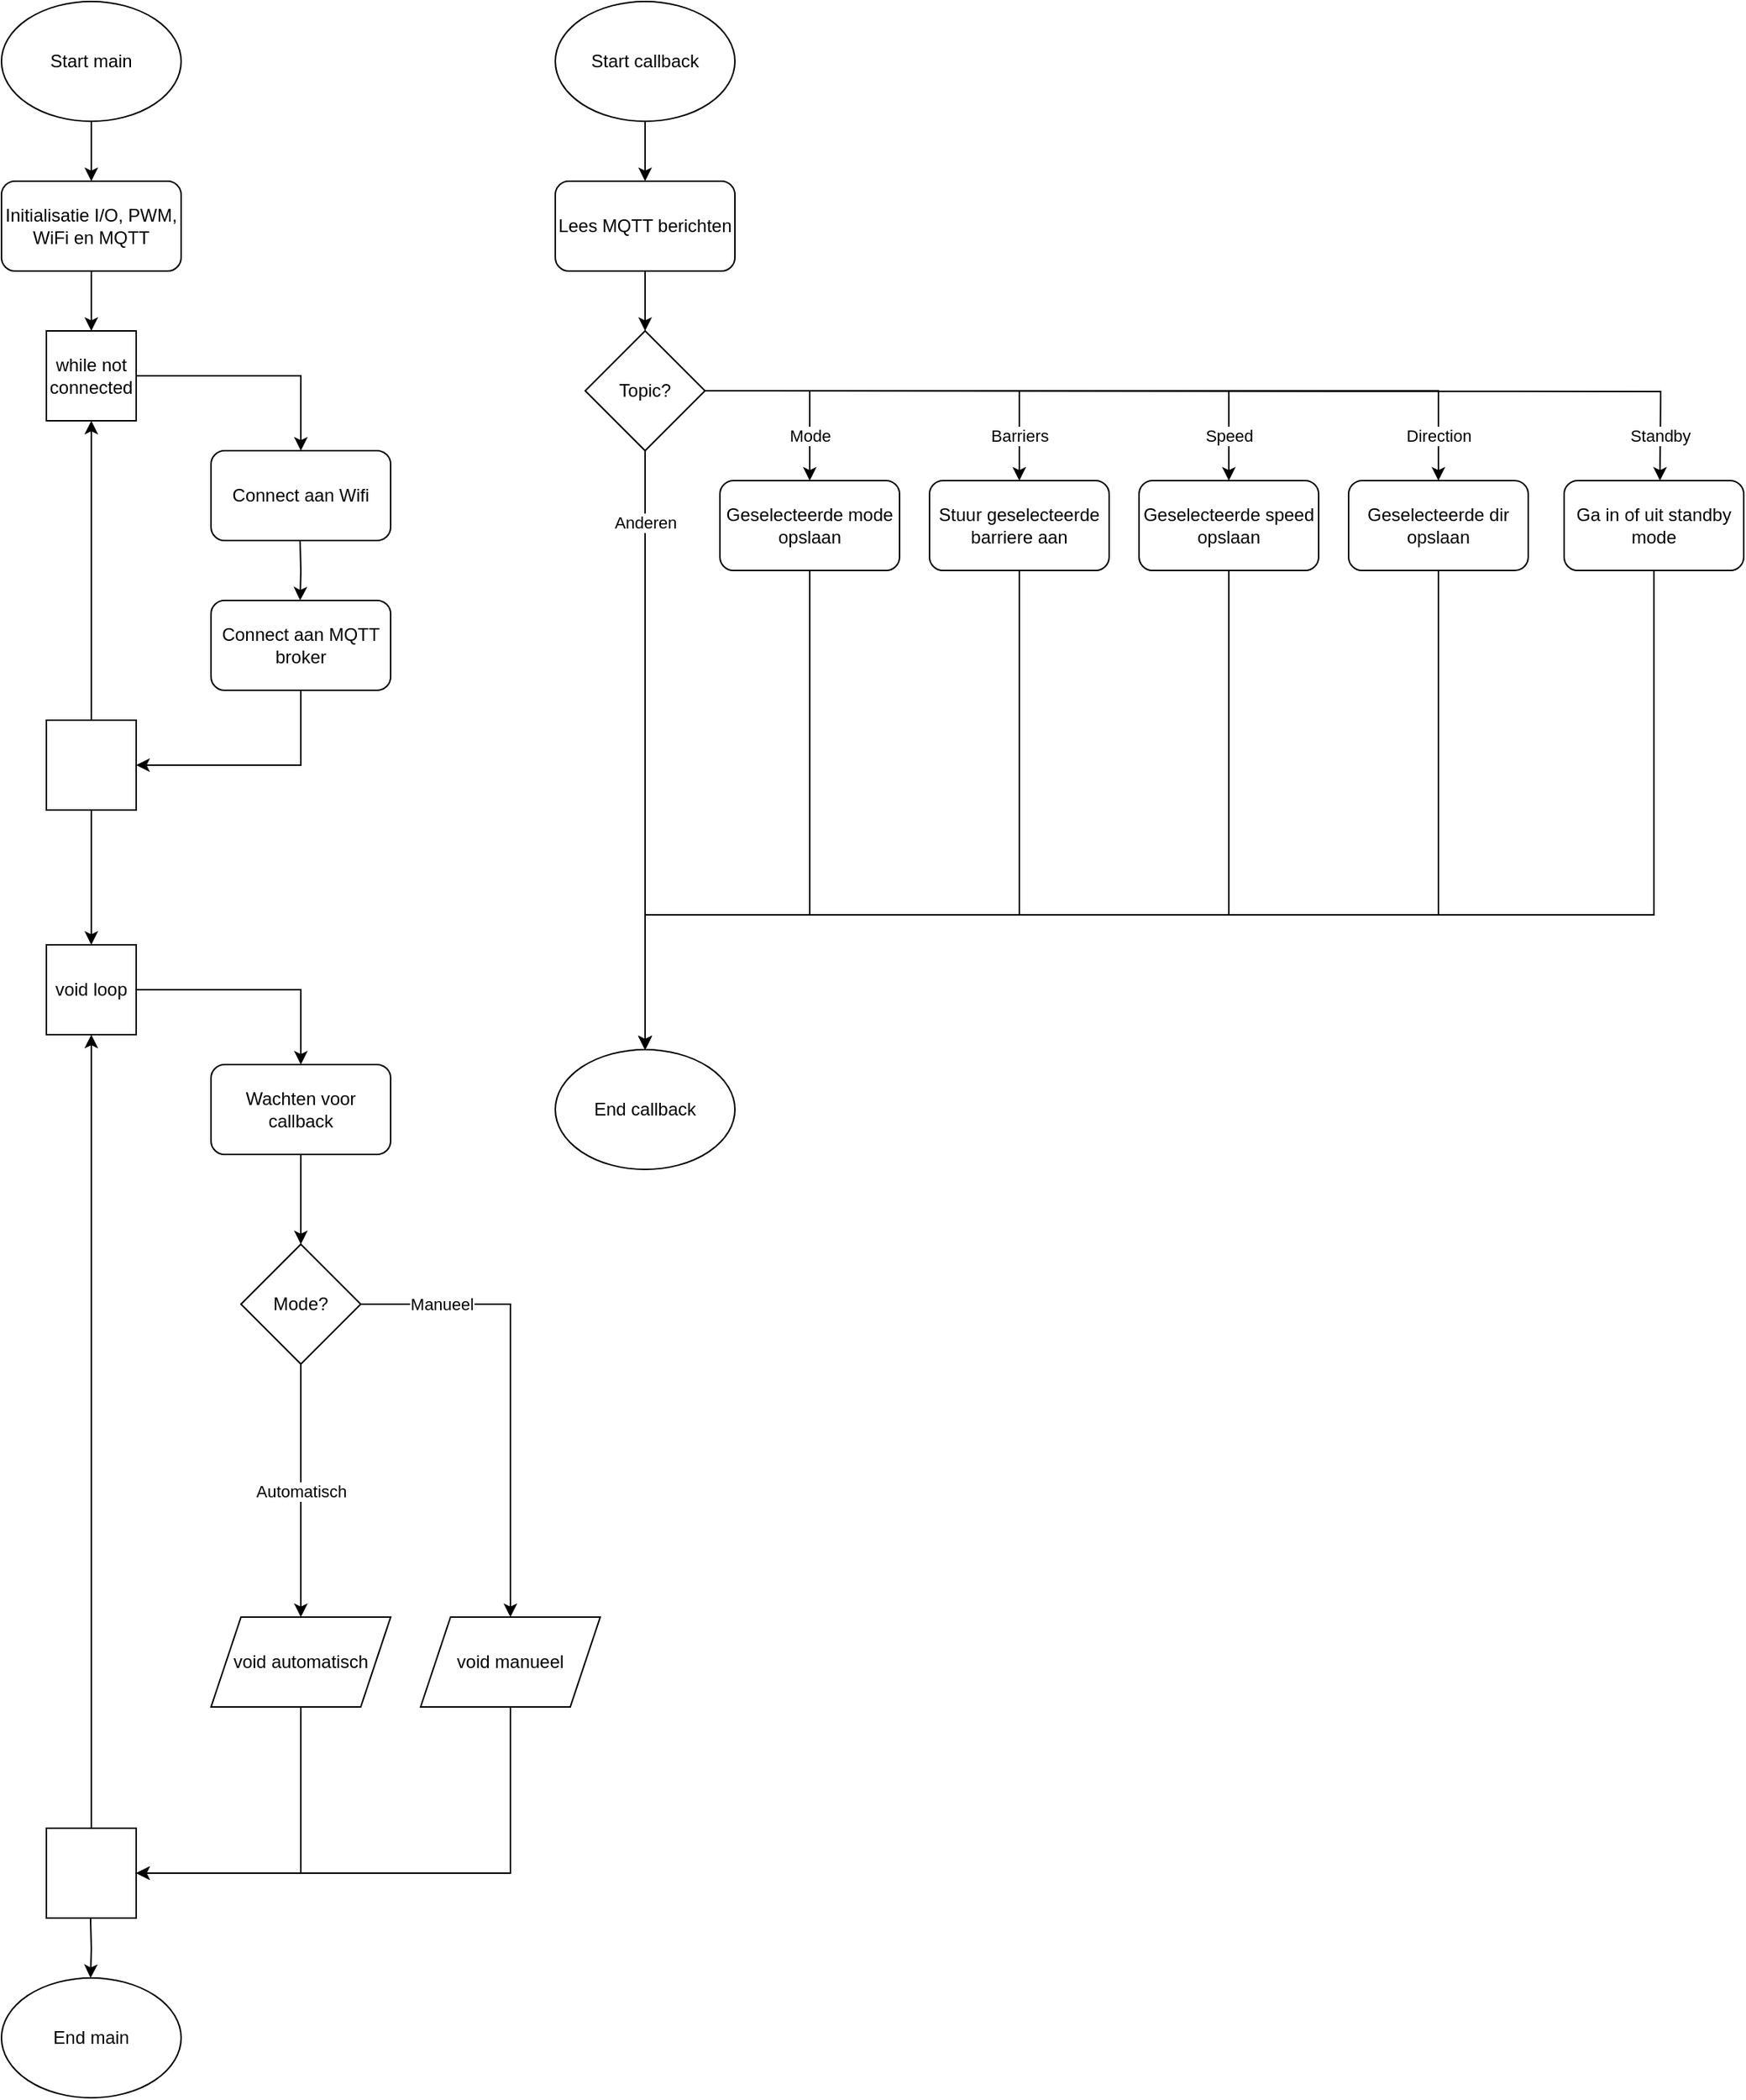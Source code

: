 <mxfile version="14.1.8" type="device"><diagram id="2Q1yZM73sKxI4LJeyjsi" name="Page-1"><mxGraphModel dx="2844" dy="1644" grid="1" gridSize="10" guides="1" tooltips="1" connect="1" arrows="1" fold="1" page="1" pageScale="1" pageWidth="827" pageHeight="1169" math="0" shadow="0"><root><mxCell id="0"/><mxCell id="1" parent="0"/><mxCell id="tX5n1rf3zJ3kDytU_nL9-3" value="" style="edgeStyle=orthogonalEdgeStyle;rounded=0;orthogonalLoop=1;jettySize=auto;html=1;" parent="1" source="tX5n1rf3zJ3kDytU_nL9-1" target="tX5n1rf3zJ3kDytU_nL9-2" edge="1"><mxGeometry relative="1" as="geometry"/></mxCell><mxCell id="tX5n1rf3zJ3kDytU_nL9-1" value="Start main" style="ellipse;whiteSpace=wrap;html=1;" parent="1" vertex="1"><mxGeometry x="80" y="90" width="120" height="80" as="geometry"/></mxCell><mxCell id="tX5n1rf3zJ3kDytU_nL9-20" value="" style="edgeStyle=orthogonalEdgeStyle;rounded=0;orthogonalLoop=1;jettySize=auto;html=1;" parent="1" source="tX5n1rf3zJ3kDytU_nL9-2" edge="1"><mxGeometry relative="1" as="geometry"><mxPoint x="140" y="310" as="targetPoint"/><Array as="points"/></mxGeometry></mxCell><mxCell id="tX5n1rf3zJ3kDytU_nL9-2" value="Initialisatie I/O, PWM, WiFi en MQTT" style="rounded=1;whiteSpace=wrap;html=1;" parent="1" vertex="1"><mxGeometry x="80" y="210" width="120" height="60" as="geometry"/></mxCell><mxCell id="tX5n1rf3zJ3kDytU_nL9-8" style="edgeStyle=orthogonalEdgeStyle;rounded=0;orthogonalLoop=1;jettySize=auto;html=1;exitX=1;exitY=0.5;exitDx=0;exitDy=0;entryX=0.5;entryY=0;entryDx=0;entryDy=0;" parent="1" source="tX5n1rf3zJ3kDytU_nL9-35" target="tX5n1rf3zJ3kDytU_nL9-6" edge="1"><mxGeometry relative="1" as="geometry"><mxPoint x="180" y="750" as="sourcePoint"/></mxGeometry></mxCell><mxCell id="1Iats_UuJrhe2Z9frpwK-9" style="edgeStyle=orthogonalEdgeStyle;rounded=0;orthogonalLoop=1;jettySize=auto;html=1;entryX=0.5;entryY=0;entryDx=0;entryDy=0;" edge="1" parent="1" source="tX5n1rf3zJ3kDytU_nL9-6" target="1Iats_UuJrhe2Z9frpwK-8"><mxGeometry relative="1" as="geometry"/></mxCell><mxCell id="tX5n1rf3zJ3kDytU_nL9-6" value="Wachten voor callback" style="rounded=1;whiteSpace=wrap;html=1;" parent="1" vertex="1"><mxGeometry x="220" y="800" width="120" height="60" as="geometry"/></mxCell><mxCell id="tX5n1rf3zJ3kDytU_nL9-33" value="" style="edgeStyle=orthogonalEdgeStyle;rounded=0;orthogonalLoop=1;jettySize=auto;html=1;exitX=0.5;exitY=0;exitDx=0;exitDy=0;entryX=0.5;entryY=1;entryDx=0;entryDy=0;" parent="1" source="tX5n1rf3zJ3kDytU_nL9-34" target="tX5n1rf3zJ3kDytU_nL9-35" edge="1"><mxGeometry relative="1" as="geometry"><mxPoint x="140" y="870" as="sourcePoint"/><mxPoint x="140" y="790" as="targetPoint"/></mxGeometry></mxCell><mxCell id="tX5n1rf3zJ3kDytU_nL9-11" value="End main" style="ellipse;whiteSpace=wrap;html=1;" parent="1" vertex="1"><mxGeometry x="80" y="1410" width="120" height="80" as="geometry"/></mxCell><mxCell id="tX5n1rf3zJ3kDytU_nL9-12" value="" style="edgeStyle=orthogonalEdgeStyle;rounded=0;orthogonalLoop=1;jettySize=auto;html=1;" parent="1" edge="1"><mxGeometry relative="1" as="geometry"><mxPoint x="139.5" y="1370" as="sourcePoint"/><mxPoint x="139.5" y="1410" as="targetPoint"/></mxGeometry></mxCell><mxCell id="tX5n1rf3zJ3kDytU_nL9-37" value="" style="edgeStyle=orthogonalEdgeStyle;rounded=0;orthogonalLoop=1;jettySize=auto;html=1;" parent="1" source="tX5n1rf3zJ3kDytU_nL9-14" target="tX5n1rf3zJ3kDytU_nL9-36" edge="1"><mxGeometry relative="1" as="geometry"/></mxCell><mxCell id="tX5n1rf3zJ3kDytU_nL9-14" value="Start callback" style="ellipse;whiteSpace=wrap;html=1;" parent="1" vertex="1"><mxGeometry x="450" y="90" width="120" height="80" as="geometry"/></mxCell><mxCell id="tX5n1rf3zJ3kDytU_nL9-15" style="edgeStyle=orthogonalEdgeStyle;rounded=0;orthogonalLoop=1;jettySize=auto;html=1;exitX=1;exitY=0.5;exitDx=0;exitDy=0;entryX=0.5;entryY=0;entryDx=0;entryDy=0;" parent="1" source="tX5n1rf3zJ3kDytU_nL9-26" target="tX5n1rf3zJ3kDytU_nL9-18" edge="1"><mxGeometry relative="1" as="geometry"><mxPoint x="180" y="340" as="sourcePoint"/></mxGeometry></mxCell><mxCell id="tX5n1rf3zJ3kDytU_nL9-18" value="Connect aan Wifi" style="rounded=1;whiteSpace=wrap;html=1;" parent="1" vertex="1"><mxGeometry x="220" y="390" width="120" height="60" as="geometry"/></mxCell><mxCell id="tX5n1rf3zJ3kDytU_nL9-77" style="edgeStyle=orthogonalEdgeStyle;rounded=0;orthogonalLoop=1;jettySize=auto;html=1;entryX=1;entryY=0.5;entryDx=0;entryDy=0;" parent="1" source="tX5n1rf3zJ3kDytU_nL9-21" target="tX5n1rf3zJ3kDytU_nL9-27" edge="1"><mxGeometry relative="1" as="geometry"><Array as="points"><mxPoint x="280" y="600"/></Array></mxGeometry></mxCell><mxCell id="tX5n1rf3zJ3kDytU_nL9-21" value="Connect aan MQTT broker" style="rounded=1;whiteSpace=wrap;html=1;" parent="1" vertex="1"><mxGeometry x="220" y="490" width="120" height="60" as="geometry"/></mxCell><mxCell id="tX5n1rf3zJ3kDytU_nL9-22" value="" style="edgeStyle=orthogonalEdgeStyle;rounded=0;orthogonalLoop=1;jettySize=auto;html=1;" parent="1" edge="1"><mxGeometry relative="1" as="geometry"><mxPoint x="279.5" y="450" as="sourcePoint"/><mxPoint x="279.5" y="490" as="targetPoint"/></mxGeometry></mxCell><mxCell id="tX5n1rf3zJ3kDytU_nL9-26" value="while not connected" style="whiteSpace=wrap;html=1;aspect=fixed;" parent="1" vertex="1"><mxGeometry x="110" y="310" width="60" height="60" as="geometry"/></mxCell><mxCell id="tX5n1rf3zJ3kDytU_nL9-31" style="edgeStyle=orthogonalEdgeStyle;rounded=0;orthogonalLoop=1;jettySize=auto;html=1;entryX=0.5;entryY=1;entryDx=0;entryDy=0;" parent="1" source="tX5n1rf3zJ3kDytU_nL9-27" target="tX5n1rf3zJ3kDytU_nL9-26" edge="1"><mxGeometry relative="1" as="geometry"/></mxCell><mxCell id="tX5n1rf3zJ3kDytU_nL9-74" style="edgeStyle=orthogonalEdgeStyle;rounded=0;orthogonalLoop=1;jettySize=auto;html=1;entryX=0.5;entryY=0;entryDx=0;entryDy=0;" parent="1" source="tX5n1rf3zJ3kDytU_nL9-27" target="tX5n1rf3zJ3kDytU_nL9-35" edge="1"><mxGeometry relative="1" as="geometry"/></mxCell><mxCell id="tX5n1rf3zJ3kDytU_nL9-27" value="" style="whiteSpace=wrap;html=1;aspect=fixed;" parent="1" vertex="1"><mxGeometry x="110" y="570" width="60" height="60" as="geometry"/></mxCell><mxCell id="tX5n1rf3zJ3kDytU_nL9-34" value="" style="whiteSpace=wrap;html=1;aspect=fixed;" parent="1" vertex="1"><mxGeometry x="110" y="1310" width="60" height="60" as="geometry"/></mxCell><mxCell id="tX5n1rf3zJ3kDytU_nL9-35" value="void loop" style="whiteSpace=wrap;html=1;aspect=fixed;" parent="1" vertex="1"><mxGeometry x="110" y="720" width="60" height="60" as="geometry"/></mxCell><mxCell id="tX5n1rf3zJ3kDytU_nL9-39" value="" style="edgeStyle=orthogonalEdgeStyle;rounded=0;orthogonalLoop=1;jettySize=auto;html=1;" parent="1" source="tX5n1rf3zJ3kDytU_nL9-36" target="tX5n1rf3zJ3kDytU_nL9-38" edge="1"><mxGeometry relative="1" as="geometry"/></mxCell><mxCell id="tX5n1rf3zJ3kDytU_nL9-36" value="Lees MQTT berichten" style="rounded=1;whiteSpace=wrap;html=1;" parent="1" vertex="1"><mxGeometry x="450" y="210" width="120" height="60" as="geometry"/></mxCell><mxCell id="tX5n1rf3zJ3kDytU_nL9-47" value="Barriers" style="edgeStyle=orthogonalEdgeStyle;rounded=0;orthogonalLoop=1;jettySize=auto;html=1;" parent="1" source="tX5n1rf3zJ3kDytU_nL9-38" target="tX5n1rf3zJ3kDytU_nL9-44" edge="1"><mxGeometry x="0.778" relative="1" as="geometry"><mxPoint as="offset"/></mxGeometry></mxCell><mxCell id="tX5n1rf3zJ3kDytU_nL9-48" value="Speed" style="edgeStyle=orthogonalEdgeStyle;rounded=0;orthogonalLoop=1;jettySize=auto;html=1;entryX=0.5;entryY=0;entryDx=0;entryDy=0;" parent="1" source="tX5n1rf3zJ3kDytU_nL9-38" target="tX5n1rf3zJ3kDytU_nL9-45" edge="1"><mxGeometry x="0.854" relative="1" as="geometry"><mxPoint as="offset"/></mxGeometry></mxCell><mxCell id="tX5n1rf3zJ3kDytU_nL9-49" value="Direction" style="edgeStyle=orthogonalEdgeStyle;rounded=0;orthogonalLoop=1;jettySize=auto;html=1;entryX=0.5;entryY=0;entryDx=0;entryDy=0;" parent="1" source="tX5n1rf3zJ3kDytU_nL9-38" target="tX5n1rf3zJ3kDytU_nL9-46" edge="1"><mxGeometry x="0.891" relative="1" as="geometry"><mxPoint as="offset"/></mxGeometry></mxCell><mxCell id="tX5n1rf3zJ3kDytU_nL9-72" value="Anderen" style="edgeStyle=orthogonalEdgeStyle;rounded=0;orthogonalLoop=1;jettySize=auto;html=1;entryX=0.5;entryY=0;entryDx=0;entryDy=0;" parent="1" source="tX5n1rf3zJ3kDytU_nL9-38" target="tX5n1rf3zJ3kDytU_nL9-50" edge="1"><mxGeometry x="-0.762" relative="1" as="geometry"><mxPoint as="offset"/></mxGeometry></mxCell><mxCell id="tX5n1rf3zJ3kDytU_nL9-38" value="Topic?" style="rhombus;whiteSpace=wrap;html=1;" parent="1" vertex="1"><mxGeometry x="470" y="310" width="80" height="80" as="geometry"/></mxCell><mxCell id="1Iats_UuJrhe2Z9frpwK-5" style="edgeStyle=orthogonalEdgeStyle;rounded=0;orthogonalLoop=1;jettySize=auto;html=1;exitX=0.5;exitY=1;exitDx=0;exitDy=0;entryX=0.5;entryY=0;entryDx=0;entryDy=0;" edge="1" parent="1" source="tX5n1rf3zJ3kDytU_nL9-42" target="tX5n1rf3zJ3kDytU_nL9-50"><mxGeometry relative="1" as="geometry"><Array as="points"><mxPoint x="620" y="700"/><mxPoint x="510" y="700"/></Array></mxGeometry></mxCell><mxCell id="tX5n1rf3zJ3kDytU_nL9-42" value="Geselecteerde mode opslaan" style="rounded=1;whiteSpace=wrap;html=1;" parent="1" vertex="1"><mxGeometry x="560" y="410" width="120" height="60" as="geometry"/></mxCell><mxCell id="tX5n1rf3zJ3kDytU_nL9-43" value="Mode" style="edgeStyle=orthogonalEdgeStyle;rounded=0;orthogonalLoop=1;jettySize=auto;html=1;exitX=1;exitY=0.5;exitDx=0;exitDy=0;entryX=0.5;entryY=0;entryDx=0;entryDy=0;" parent="1" target="tX5n1rf3zJ3kDytU_nL9-42" edge="1"><mxGeometry x="0.538" relative="1" as="geometry"><mxPoint x="550" y="350" as="sourcePoint"/><mxPoint x="660" y="400" as="targetPoint"/><Array as="points"><mxPoint x="620" y="350"/></Array><mxPoint as="offset"/></mxGeometry></mxCell><mxCell id="1Iats_UuJrhe2Z9frpwK-4" style="edgeStyle=orthogonalEdgeStyle;rounded=0;orthogonalLoop=1;jettySize=auto;html=1;exitX=0.5;exitY=1;exitDx=0;exitDy=0;entryX=0.5;entryY=0;entryDx=0;entryDy=0;" edge="1" parent="1" source="tX5n1rf3zJ3kDytU_nL9-44" target="tX5n1rf3zJ3kDytU_nL9-50"><mxGeometry relative="1" as="geometry"><Array as="points"><mxPoint x="760" y="700"/><mxPoint x="510" y="700"/></Array></mxGeometry></mxCell><mxCell id="tX5n1rf3zJ3kDytU_nL9-44" value="Stuur geselecteerde barriere aan" style="rounded=1;whiteSpace=wrap;html=1;" parent="1" vertex="1"><mxGeometry x="700" y="410" width="120" height="60" as="geometry"/></mxCell><mxCell id="tX5n1rf3zJ3kDytU_nL9-45" value="Geselecteerde speed opslaan" style="rounded=1;whiteSpace=wrap;html=1;" parent="1" vertex="1"><mxGeometry x="840" y="410" width="120" height="60" as="geometry"/></mxCell><mxCell id="1Iats_UuJrhe2Z9frpwK-6" style="edgeStyle=orthogonalEdgeStyle;rounded=0;orthogonalLoop=1;jettySize=auto;html=1;exitX=0.5;exitY=1;exitDx=0;exitDy=0;entryX=0.5;entryY=0;entryDx=0;entryDy=0;" edge="1" parent="1" source="tX5n1rf3zJ3kDytU_nL9-46" target="tX5n1rf3zJ3kDytU_nL9-50"><mxGeometry relative="1" as="geometry"><Array as="points"><mxPoint x="1040" y="700"/><mxPoint x="510" y="700"/></Array></mxGeometry></mxCell><mxCell id="tX5n1rf3zJ3kDytU_nL9-46" value="Geselecteerde dir opslaan" style="rounded=1;whiteSpace=wrap;html=1;" parent="1" vertex="1"><mxGeometry x="980" y="410" width="120" height="60" as="geometry"/></mxCell><mxCell id="tX5n1rf3zJ3kDytU_nL9-50" value="End callback" style="ellipse;whiteSpace=wrap;html=1;" parent="1" vertex="1"><mxGeometry x="450" y="790" width="120" height="80" as="geometry"/></mxCell><mxCell id="tX5n1rf3zJ3kDytU_nL9-73" style="edgeStyle=orthogonalEdgeStyle;rounded=0;orthogonalLoop=1;jettySize=auto;html=1;entryX=0.5;entryY=0;entryDx=0;entryDy=0;exitX=0.5;exitY=1;exitDx=0;exitDy=0;" parent="1" source="tX5n1rf3zJ3kDytU_nL9-45" target="tX5n1rf3zJ3kDytU_nL9-50" edge="1"><mxGeometry relative="1" as="geometry"><Array as="points"><mxPoint x="900" y="700"/><mxPoint x="510" y="700"/></Array><mxPoint x="894" y="700" as="sourcePoint"/></mxGeometry></mxCell><mxCell id="1Iats_UuJrhe2Z9frpwK-7" style="edgeStyle=orthogonalEdgeStyle;rounded=0;orthogonalLoop=1;jettySize=auto;html=1;entryX=0.5;entryY=0;entryDx=0;entryDy=0;" edge="1" parent="1" source="1Iats_UuJrhe2Z9frpwK-1" target="tX5n1rf3zJ3kDytU_nL9-50"><mxGeometry relative="1" as="geometry"><Array as="points"><mxPoint x="1184" y="700"/><mxPoint x="510" y="700"/></Array></mxGeometry></mxCell><mxCell id="1Iats_UuJrhe2Z9frpwK-1" value="Ga in of uit standby mode" style="rounded=1;whiteSpace=wrap;html=1;" vertex="1" parent="1"><mxGeometry x="1124" y="410" width="120" height="60" as="geometry"/></mxCell><mxCell id="1Iats_UuJrhe2Z9frpwK-3" value="Standby" style="edgeStyle=orthogonalEdgeStyle;rounded=0;orthogonalLoop=1;jettySize=auto;html=1;entryX=0.5;entryY=0;entryDx=0;entryDy=0;" edge="1" parent="1"><mxGeometry x="0.913" relative="1" as="geometry"><mxPoint as="offset"/><mxPoint x="554" y="350" as="sourcePoint"/><mxPoint x="1188" y="410" as="targetPoint"/></mxGeometry></mxCell><mxCell id="1Iats_UuJrhe2Z9frpwK-11" value="Automatisch" style="edgeStyle=orthogonalEdgeStyle;rounded=0;orthogonalLoop=1;jettySize=auto;html=1;entryX=0.5;entryY=0;entryDx=0;entryDy=0;" edge="1" parent="1" source="1Iats_UuJrhe2Z9frpwK-8" target="1Iats_UuJrhe2Z9frpwK-16"><mxGeometry relative="1" as="geometry"><mxPoint x="280" y="1150" as="targetPoint"/></mxGeometry></mxCell><mxCell id="1Iats_UuJrhe2Z9frpwK-13" value="Manueel" style="edgeStyle=orthogonalEdgeStyle;rounded=0;orthogonalLoop=1;jettySize=auto;html=1;entryX=0.5;entryY=0;entryDx=0;entryDy=0;" edge="1" parent="1" source="1Iats_UuJrhe2Z9frpwK-8" target="1Iats_UuJrhe2Z9frpwK-17"><mxGeometry x="-0.655" relative="1" as="geometry"><mxPoint x="420" y="1150" as="targetPoint"/><mxPoint as="offset"/></mxGeometry></mxCell><mxCell id="1Iats_UuJrhe2Z9frpwK-8" value="Mode?" style="rhombus;whiteSpace=wrap;html=1;" vertex="1" parent="1"><mxGeometry x="240" y="920" width="80" height="80" as="geometry"/></mxCell><mxCell id="1Iats_UuJrhe2Z9frpwK-18" style="edgeStyle=orthogonalEdgeStyle;rounded=0;orthogonalLoop=1;jettySize=auto;html=1;entryX=1;entryY=0.5;entryDx=0;entryDy=0;" edge="1" parent="1" source="1Iats_UuJrhe2Z9frpwK-16" target="tX5n1rf3zJ3kDytU_nL9-34"><mxGeometry relative="1" as="geometry"><Array as="points"><mxPoint x="280" y="1340"/></Array></mxGeometry></mxCell><mxCell id="1Iats_UuJrhe2Z9frpwK-16" value="void automatisch" style="shape=parallelogram;perimeter=parallelogramPerimeter;whiteSpace=wrap;html=1;fixedSize=1;" vertex="1" parent="1"><mxGeometry x="220" y="1169" width="120" height="60" as="geometry"/></mxCell><mxCell id="1Iats_UuJrhe2Z9frpwK-19" style="edgeStyle=orthogonalEdgeStyle;rounded=0;orthogonalLoop=1;jettySize=auto;html=1;entryX=1;entryY=0.5;entryDx=0;entryDy=0;" edge="1" parent="1" source="1Iats_UuJrhe2Z9frpwK-17" target="tX5n1rf3zJ3kDytU_nL9-34"><mxGeometry relative="1" as="geometry"><Array as="points"><mxPoint x="420" y="1340"/></Array></mxGeometry></mxCell><mxCell id="1Iats_UuJrhe2Z9frpwK-17" value="void manueel" style="shape=parallelogram;perimeter=parallelogramPerimeter;whiteSpace=wrap;html=1;fixedSize=1;" vertex="1" parent="1"><mxGeometry x="360" y="1169" width="120" height="60" as="geometry"/></mxCell></root></mxGraphModel></diagram></mxfile>